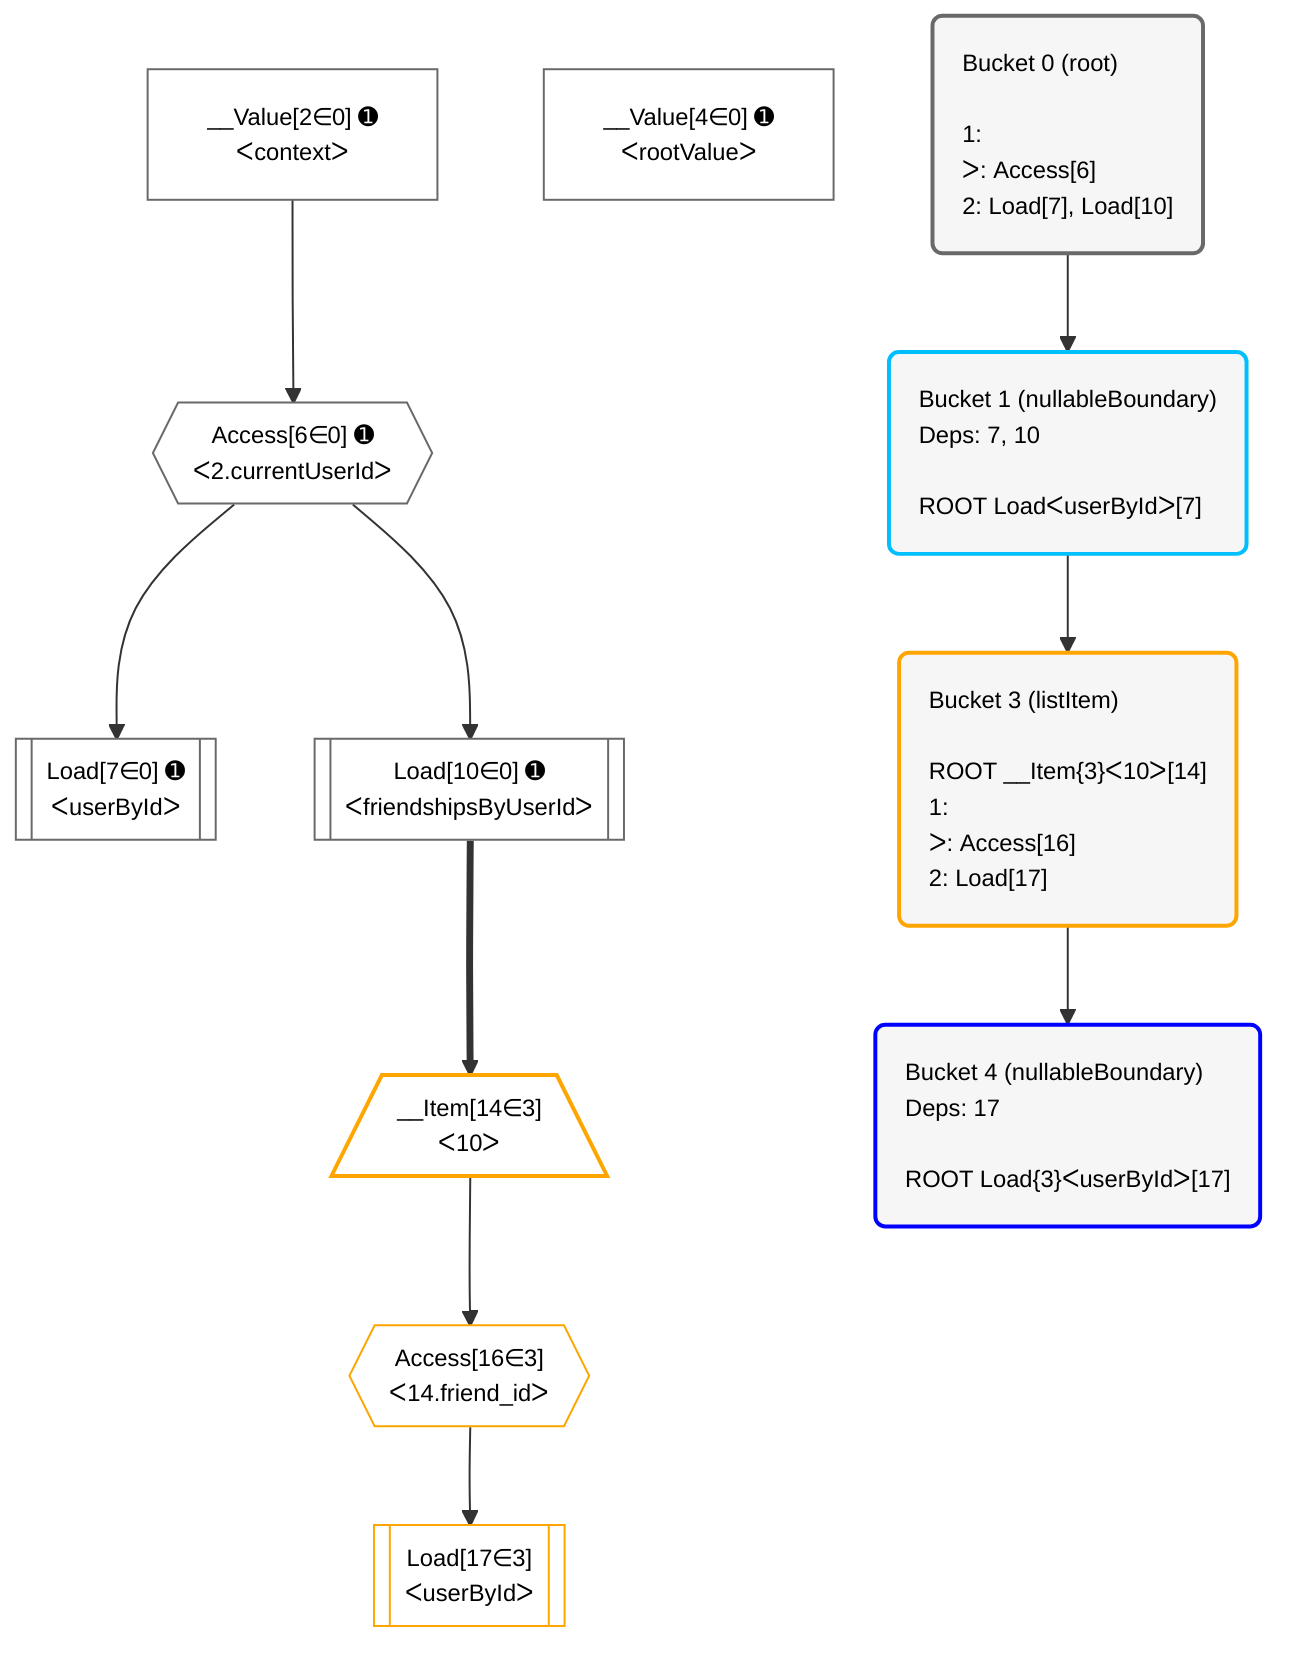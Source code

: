 %%{init: {'themeVariables': { 'fontSize': '12px'}}}%%
flowchart TD
    classDef path fill:#eee,stroke:#000,color:#000
    classDef plan fill:#fff,stroke-width:1px,color:#000
    classDef itemplan fill:#fff,stroke-width:2px,color:#000
    classDef unbatchedplan fill:#dff,stroke-width:1px,color:#000
    classDef sideeffectplan fill:#fcc,stroke-width:2px,color:#000
    classDef bucket fill:#f6f6f6,color:#000,stroke-width:2px,text-align:left


    %% plan dependencies
    Access6{{"Access[6∈0] ➊<br />ᐸ2.currentUserIdᐳ"}}:::plan
    __Value2["__Value[2∈0] ➊<br />ᐸcontextᐳ"]:::plan
    __Value2 --> Access6
    Load7[["Load[7∈0] ➊<br />ᐸuserByIdᐳ"]]:::plan
    Access6 --> Load7
    Load10[["Load[10∈0] ➊<br />ᐸfriendshipsByUserIdᐳ"]]:::plan
    Access6 --> Load10
    __Value4["__Value[4∈0] ➊<br />ᐸrootValueᐳ"]:::plan
    __Item14[/"__Item[14∈3]<br />ᐸ10ᐳ"\]:::itemplan
    Load10 ==> __Item14
    Access16{{"Access[16∈3]<br />ᐸ14.friend_idᐳ"}}:::plan
    __Item14 --> Access16
    Load17[["Load[17∈3]<br />ᐸuserByIdᐳ"]]:::plan
    Access16 --> Load17

    %% define steps

    Bucket0("Bucket 0 (root)<br /><br />1: <br />ᐳ: Access[6]<br />2: Load[7], Load[10]"):::bucket
    classDef bucket0 stroke:#696969
    class Bucket0,__Value2,__Value4,Access6,Load7,Load10 bucket0
    Bucket1("Bucket 1 (nullableBoundary)<br />Deps: 7, 10<br /><br />ROOT LoadᐸuserByIdᐳ[7]"):::bucket
    classDef bucket1 stroke:#00bfff
    class Bucket1 bucket1
    Bucket3("Bucket 3 (listItem)<br /><br />ROOT __Item{3}ᐸ10ᐳ[14]<br />1: <br />ᐳ: Access[16]<br />2: Load[17]"):::bucket
    classDef bucket3 stroke:#ffa500
    class Bucket3,__Item14,Access16,Load17 bucket3
    Bucket4("Bucket 4 (nullableBoundary)<br />Deps: 17<br /><br />ROOT Load{3}ᐸuserByIdᐳ[17]"):::bucket
    classDef bucket4 stroke:#0000ff
    class Bucket4 bucket4
    Bucket0 --> Bucket1
    Bucket1 --> Bucket3
    Bucket3 --> Bucket4